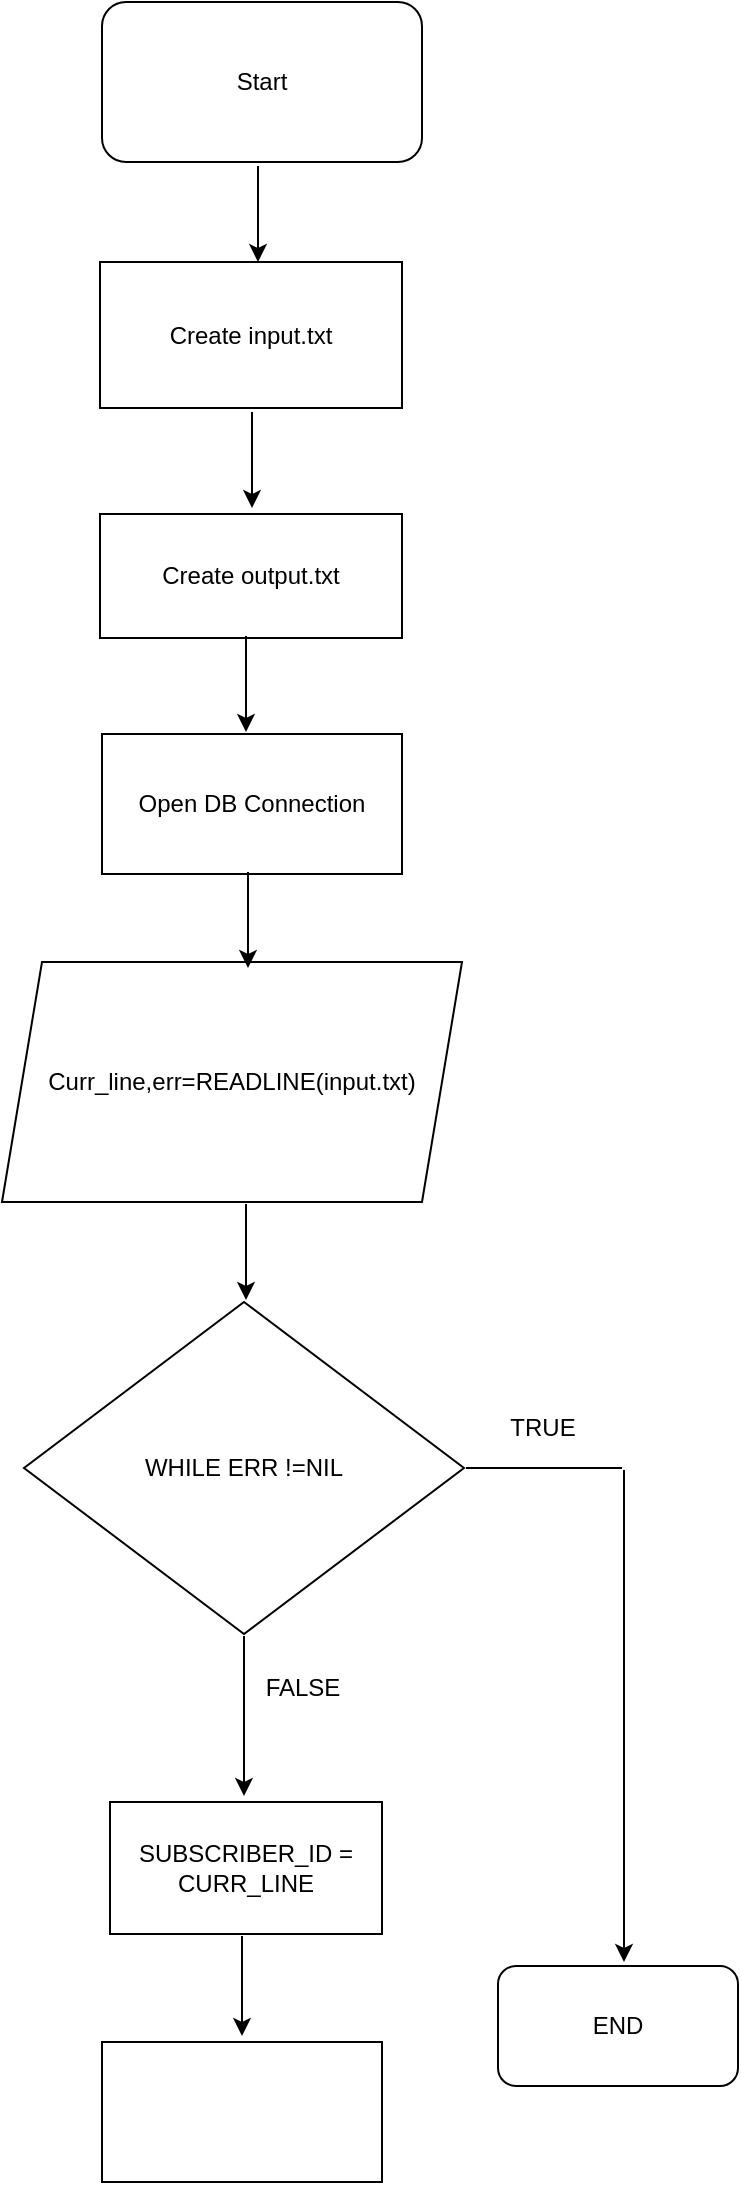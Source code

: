 <mxfile version="24.3.1" type="github">
  <diagram id="C5RBs43oDa-KdzZeNtuy" name="Page-1">
    <mxGraphModel dx="926" dy="495" grid="1" gridSize="10" guides="1" tooltips="1" connect="1" arrows="1" fold="1" page="1" pageScale="1" pageWidth="827" pageHeight="1169" math="0" shadow="0">
      <root>
        <mxCell id="WIyWlLk6GJQsqaUBKTNV-0" />
        <mxCell id="WIyWlLk6GJQsqaUBKTNV-1" parent="WIyWlLk6GJQsqaUBKTNV-0" />
        <mxCell id="4eyrsKKrzkqtE2-U9tnP-0" value="Start" style="rounded=1;whiteSpace=wrap;html=1;" vertex="1" parent="WIyWlLk6GJQsqaUBKTNV-1">
          <mxGeometry x="370" y="20" width="160" height="80" as="geometry" />
        </mxCell>
        <mxCell id="4eyrsKKrzkqtE2-U9tnP-2" value="Create input.txt" style="rounded=0;whiteSpace=wrap;html=1;" vertex="1" parent="WIyWlLk6GJQsqaUBKTNV-1">
          <mxGeometry x="369" y="150" width="151" height="73" as="geometry" />
        </mxCell>
        <mxCell id="4eyrsKKrzkqtE2-U9tnP-4" value="Create output.txt" style="rounded=0;whiteSpace=wrap;html=1;" vertex="1" parent="WIyWlLk6GJQsqaUBKTNV-1">
          <mxGeometry x="369" y="276" width="151" height="62" as="geometry" />
        </mxCell>
        <mxCell id="4eyrsKKrzkqtE2-U9tnP-6" value="Open DB Connection" style="rounded=0;whiteSpace=wrap;html=1;" vertex="1" parent="WIyWlLk6GJQsqaUBKTNV-1">
          <mxGeometry x="370" y="386" width="150" height="70" as="geometry" />
        </mxCell>
        <mxCell id="4eyrsKKrzkqtE2-U9tnP-8" value="Curr_line,err=READLINE(input.txt)" style="shape=parallelogram;perimeter=parallelogramPerimeter;whiteSpace=wrap;html=1;fixedSize=1;" vertex="1" parent="WIyWlLk6GJQsqaUBKTNV-1">
          <mxGeometry x="320" y="500" width="230" height="120" as="geometry" />
        </mxCell>
        <mxCell id="4eyrsKKrzkqtE2-U9tnP-11" value="" style="endArrow=classic;html=1;rounded=0;" edge="1" parent="WIyWlLk6GJQsqaUBKTNV-1">
          <mxGeometry width="50" height="50" relative="1" as="geometry">
            <mxPoint x="448" y="102" as="sourcePoint" />
            <mxPoint x="448" y="150" as="targetPoint" />
          </mxGeometry>
        </mxCell>
        <mxCell id="4eyrsKKrzkqtE2-U9tnP-12" value="" style="endArrow=classic;html=1;rounded=0;" edge="1" parent="WIyWlLk6GJQsqaUBKTNV-1">
          <mxGeometry width="50" height="50" relative="1" as="geometry">
            <mxPoint x="445" y="225" as="sourcePoint" />
            <mxPoint x="445" y="273" as="targetPoint" />
          </mxGeometry>
        </mxCell>
        <mxCell id="4eyrsKKrzkqtE2-U9tnP-13" value="" style="endArrow=classic;html=1;rounded=0;" edge="1" parent="WIyWlLk6GJQsqaUBKTNV-1">
          <mxGeometry width="50" height="50" relative="1" as="geometry">
            <mxPoint x="442" y="337" as="sourcePoint" />
            <mxPoint x="442" y="385" as="targetPoint" />
          </mxGeometry>
        </mxCell>
        <mxCell id="4eyrsKKrzkqtE2-U9tnP-14" value="" style="endArrow=classic;html=1;rounded=0;" edge="1" parent="WIyWlLk6GJQsqaUBKTNV-1">
          <mxGeometry width="50" height="50" relative="1" as="geometry">
            <mxPoint x="443" y="455" as="sourcePoint" />
            <mxPoint x="443" y="503" as="targetPoint" />
          </mxGeometry>
        </mxCell>
        <mxCell id="4eyrsKKrzkqtE2-U9tnP-15" value="" style="endArrow=classic;html=1;rounded=0;" edge="1" parent="WIyWlLk6GJQsqaUBKTNV-1">
          <mxGeometry width="50" height="50" relative="1" as="geometry">
            <mxPoint x="442" y="621" as="sourcePoint" />
            <mxPoint x="442" y="669" as="targetPoint" />
          </mxGeometry>
        </mxCell>
        <mxCell id="4eyrsKKrzkqtE2-U9tnP-16" value="WHILE ERR !=NIL" style="rhombus;whiteSpace=wrap;html=1;" vertex="1" parent="WIyWlLk6GJQsqaUBKTNV-1">
          <mxGeometry x="331" y="670" width="220" height="166" as="geometry" />
        </mxCell>
        <mxCell id="4eyrsKKrzkqtE2-U9tnP-17" value="" style="endArrow=none;html=1;rounded=0;" edge="1" parent="WIyWlLk6GJQsqaUBKTNV-1">
          <mxGeometry width="50" height="50" relative="1" as="geometry">
            <mxPoint x="552" y="753" as="sourcePoint" />
            <mxPoint x="630" y="753" as="targetPoint" />
          </mxGeometry>
        </mxCell>
        <mxCell id="4eyrsKKrzkqtE2-U9tnP-18" value="TRUE" style="text;html=1;align=center;verticalAlign=middle;resizable=0;points=[];autosize=1;strokeColor=none;fillColor=none;" vertex="1" parent="WIyWlLk6GJQsqaUBKTNV-1">
          <mxGeometry x="560" y="718" width="60" height="30" as="geometry" />
        </mxCell>
        <mxCell id="4eyrsKKrzkqtE2-U9tnP-19" value="" style="endArrow=classic;html=1;rounded=0;" edge="1" parent="WIyWlLk6GJQsqaUBKTNV-1">
          <mxGeometry width="50" height="50" relative="1" as="geometry">
            <mxPoint x="631" y="754" as="sourcePoint" />
            <mxPoint x="631" y="1000" as="targetPoint" />
          </mxGeometry>
        </mxCell>
        <mxCell id="4eyrsKKrzkqtE2-U9tnP-20" value="END" style="rounded=1;whiteSpace=wrap;html=1;" vertex="1" parent="WIyWlLk6GJQsqaUBKTNV-1">
          <mxGeometry x="568" y="1002" width="120" height="60" as="geometry" />
        </mxCell>
        <mxCell id="4eyrsKKrzkqtE2-U9tnP-21" value="" style="endArrow=classic;html=1;rounded=0;" edge="1" parent="WIyWlLk6GJQsqaUBKTNV-1">
          <mxGeometry width="50" height="50" relative="1" as="geometry">
            <mxPoint x="441" y="837" as="sourcePoint" />
            <mxPoint x="441" y="917" as="targetPoint" />
          </mxGeometry>
        </mxCell>
        <mxCell id="4eyrsKKrzkqtE2-U9tnP-22" value="FALSE" style="text;html=1;align=center;verticalAlign=middle;resizable=0;points=[];autosize=1;strokeColor=none;fillColor=none;" vertex="1" parent="WIyWlLk6GJQsqaUBKTNV-1">
          <mxGeometry x="440" y="848" width="60" height="30" as="geometry" />
        </mxCell>
        <mxCell id="4eyrsKKrzkqtE2-U9tnP-23" value="SUBSCRIBER_ID = CURR_LINE" style="rounded=0;whiteSpace=wrap;html=1;" vertex="1" parent="WIyWlLk6GJQsqaUBKTNV-1">
          <mxGeometry x="374" y="920" width="136" height="66" as="geometry" />
        </mxCell>
        <mxCell id="4eyrsKKrzkqtE2-U9tnP-24" value="" style="endArrow=classic;html=1;rounded=0;" edge="1" parent="WIyWlLk6GJQsqaUBKTNV-1">
          <mxGeometry width="50" height="50" relative="1" as="geometry">
            <mxPoint x="440" y="987" as="sourcePoint" />
            <mxPoint x="440" y="1037" as="targetPoint" />
          </mxGeometry>
        </mxCell>
        <mxCell id="4eyrsKKrzkqtE2-U9tnP-25" value="" style="rounded=0;whiteSpace=wrap;html=1;" vertex="1" parent="WIyWlLk6GJQsqaUBKTNV-1">
          <mxGeometry x="370" y="1040" width="140" height="70" as="geometry" />
        </mxCell>
      </root>
    </mxGraphModel>
  </diagram>
</mxfile>

